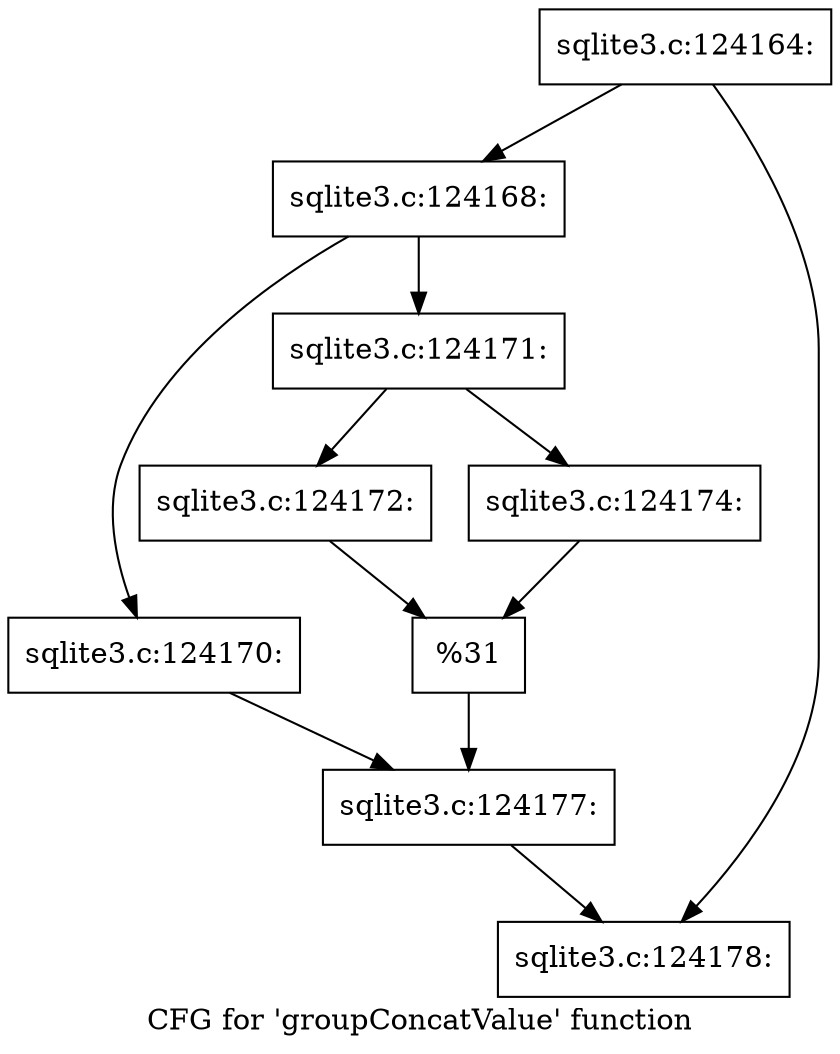 digraph "CFG for 'groupConcatValue' function" {
	label="CFG for 'groupConcatValue' function";

	Node0x55c0fa5f5f40 [shape=record,label="{sqlite3.c:124164:}"];
	Node0x55c0fa5f5f40 -> Node0x55c0fa5f6460;
	Node0x55c0fa5f5f40 -> Node0x55c0fa5f64b0;
	Node0x55c0fa5f6460 [shape=record,label="{sqlite3.c:124168:}"];
	Node0x55c0fa5f6460 -> Node0x55c0fa5f8190;
	Node0x55c0fa5f6460 -> Node0x55c0fa5f8230;
	Node0x55c0fa5f8190 [shape=record,label="{sqlite3.c:124170:}"];
	Node0x55c0fa5f8190 -> Node0x55c0fa5f81e0;
	Node0x55c0fa5f8230 [shape=record,label="{sqlite3.c:124171:}"];
	Node0x55c0fa5f8230 -> Node0x55c0fa5f89e0;
	Node0x55c0fa5f8230 -> Node0x55c0fa5f8a80;
	Node0x55c0fa5f89e0 [shape=record,label="{sqlite3.c:124172:}"];
	Node0x55c0fa5f89e0 -> Node0x55c0fa5f8a30;
	Node0x55c0fa5f8a80 [shape=record,label="{sqlite3.c:124174:}"];
	Node0x55c0fa5f8a80 -> Node0x55c0fa5f8a30;
	Node0x55c0fa5f8a30 [shape=record,label="{%31}"];
	Node0x55c0fa5f8a30 -> Node0x55c0fa5f81e0;
	Node0x55c0fa5f81e0 [shape=record,label="{sqlite3.c:124177:}"];
	Node0x55c0fa5f81e0 -> Node0x55c0fa5f64b0;
	Node0x55c0fa5f64b0 [shape=record,label="{sqlite3.c:124178:}"];
}

